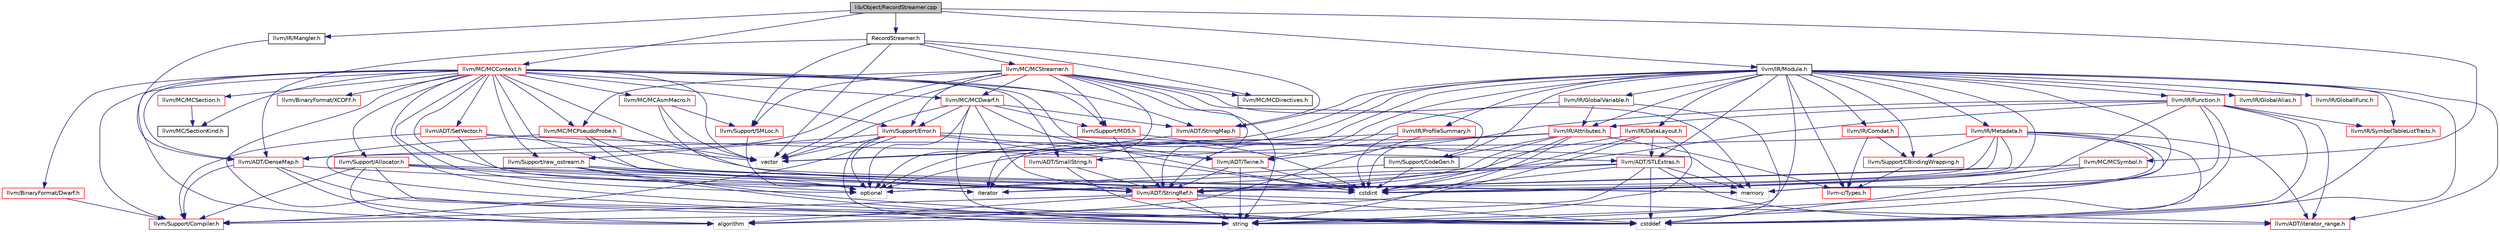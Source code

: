 digraph "lib/Object/RecordStreamer.cpp"
{
 // LATEX_PDF_SIZE
  bgcolor="transparent";
  edge [fontname="Helvetica",fontsize="10",labelfontname="Helvetica",labelfontsize="10"];
  node [fontname="Helvetica",fontsize="10",shape=record];
  Node1 [label="lib/Object/RecordStreamer.cpp",height=0.2,width=0.4,color="black", fillcolor="grey75", style="filled", fontcolor="black",tooltip=" "];
  Node1 -> Node2 [color="midnightblue",fontsize="10",style="solid",fontname="Helvetica"];
  Node2 [label="RecordStreamer.h",height=0.2,width=0.4,color="black",URL="$RecordStreamer_8h.html",tooltip=" "];
  Node2 -> Node3 [color="midnightblue",fontsize="10",style="solid",fontname="Helvetica"];
  Node3 [label="llvm/ADT/DenseMap.h",height=0.2,width=0.4,color="red",URL="$DenseMap_8h.html",tooltip=" "];
  Node3 -> Node15 [color="midnightblue",fontsize="10",style="solid",fontname="Helvetica"];
  Node15 [label="llvm/Support/Compiler.h",height=0.2,width=0.4,color="red",URL="$Compiler_8h.html",tooltip=" "];
  Node3 -> Node34 [color="midnightblue",fontsize="10",style="solid",fontname="Helvetica"];
  Node34 [label="algorithm",height=0.2,width=0.4,color="grey75",tooltip=" "];
  Node3 -> Node6 [color="midnightblue",fontsize="10",style="solid",fontname="Helvetica"];
  Node6 [label="cstddef",height=0.2,width=0.4,color="grey75",tooltip=" "];
  Node3 -> Node36 [color="midnightblue",fontsize="10",style="solid",fontname="Helvetica"];
  Node36 [label="iterator",height=0.2,width=0.4,color="grey75",tooltip=" "];
  Node2 -> Node38 [color="midnightblue",fontsize="10",style="solid",fontname="Helvetica"];
  Node38 [label="llvm/ADT/StringMap.h",height=0.2,width=0.4,color="red",URL="$ADT_2StringMap_8h.html",tooltip=" "];
  Node38 -> Node36 [color="midnightblue",fontsize="10",style="solid",fontname="Helvetica"];
  Node2 -> Node49 [color="midnightblue",fontsize="10",style="solid",fontname="Helvetica"];
  Node49 [label="llvm/MC/MCDirectives.h",height=0.2,width=0.4,color="black",URL="$MCDirectives_8h.html",tooltip=" "];
  Node2 -> Node50 [color="midnightblue",fontsize="10",style="solid",fontname="Helvetica"];
  Node50 [label="llvm/MC/MCStreamer.h",height=0.2,width=0.4,color="red",URL="$MCStreamer_8h.html",tooltip=" "];
  Node50 -> Node3 [color="midnightblue",fontsize="10",style="solid",fontname="Helvetica"];
  Node50 -> Node40 [color="midnightblue",fontsize="10",style="solid",fontname="Helvetica"];
  Node40 [label="llvm/ADT/StringRef.h",height=0.2,width=0.4,color="red",URL="$StringRef_8h.html",tooltip=" "];
  Node40 -> Node44 [color="midnightblue",fontsize="10",style="solid",fontname="Helvetica"];
  Node44 [label="llvm/ADT/iterator_range.h",height=0.2,width=0.4,color="red",URL="$iterator__range_8h.html",tooltip=" "];
  Node40 -> Node15 [color="midnightblue",fontsize="10",style="solid",fontname="Helvetica"];
  Node40 -> Node34 [color="midnightblue",fontsize="10",style="solid",fontname="Helvetica"];
  Node40 -> Node6 [color="midnightblue",fontsize="10",style="solid",fontname="Helvetica"];
  Node40 -> Node45 [color="midnightblue",fontsize="10",style="solid",fontname="Helvetica"];
  Node45 [label="string",height=0.2,width=0.4,color="grey75",tooltip=" "];
  Node50 -> Node49 [color="midnightblue",fontsize="10",style="solid",fontname="Helvetica"];
  Node50 -> Node62 [color="midnightblue",fontsize="10",style="solid",fontname="Helvetica"];
  Node62 [label="llvm/MC/MCDwarf.h",height=0.2,width=0.4,color="red",URL="$MCDwarf_8h.html",tooltip=" "];
  Node62 -> Node38 [color="midnightblue",fontsize="10",style="solid",fontname="Helvetica"];
  Node62 -> Node40 [color="midnightblue",fontsize="10",style="solid",fontname="Helvetica"];
  Node62 -> Node67 [color="midnightblue",fontsize="10",style="solid",fontname="Helvetica"];
  Node67 [label="llvm/Support/Error.h",height=0.2,width=0.4,color="red",URL="$Support_2Error_8h.html",tooltip=" "];
  Node67 -> Node74 [color="midnightblue",fontsize="10",style="solid",fontname="Helvetica"];
  Node74 [label="llvm/ADT/Twine.h",height=0.2,width=0.4,color="red",URL="$Twine_8h.html",tooltip=" "];
  Node74 -> Node40 [color="midnightblue",fontsize="10",style="solid",fontname="Helvetica"];
  Node74 -> Node7 [color="midnightblue",fontsize="10",style="solid",fontname="Helvetica"];
  Node7 [label="cstdint",height=0.2,width=0.4,color="grey75",tooltip=" "];
  Node74 -> Node45 [color="midnightblue",fontsize="10",style="solid",fontname="Helvetica"];
  Node67 -> Node15 [color="midnightblue",fontsize="10",style="solid",fontname="Helvetica"];
  Node67 -> Node80 [color="midnightblue",fontsize="10",style="solid",fontname="Helvetica"];
  Node80 [label="llvm/Support/raw_ostream.h",height=0.2,width=0.4,color="red",URL="$raw__ostream_8h.html",tooltip=" "];
  Node80 -> Node40 [color="midnightblue",fontsize="10",style="solid",fontname="Helvetica"];
  Node80 -> Node6 [color="midnightblue",fontsize="10",style="solid",fontname="Helvetica"];
  Node80 -> Node7 [color="midnightblue",fontsize="10",style="solid",fontname="Helvetica"];
  Node80 -> Node43 [color="midnightblue",fontsize="10",style="solid",fontname="Helvetica"];
  Node43 [label="optional",height=0.2,width=0.4,color="grey75",tooltip=" "];
  Node80 -> Node45 [color="midnightblue",fontsize="10",style="solid",fontname="Helvetica"];
  Node67 -> Node7 [color="midnightblue",fontsize="10",style="solid",fontname="Helvetica"];
  Node67 -> Node57 [color="midnightblue",fontsize="10",style="solid",fontname="Helvetica"];
  Node57 [label="memory",height=0.2,width=0.4,color="grey75",tooltip=" "];
  Node67 -> Node43 [color="midnightblue",fontsize="10",style="solid",fontname="Helvetica"];
  Node67 -> Node45 [color="midnightblue",fontsize="10",style="solid",fontname="Helvetica"];
  Node67 -> Node61 [color="midnightblue",fontsize="10",style="solid",fontname="Helvetica"];
  Node61 [label="vector",height=0.2,width=0.4,color="grey75",tooltip=" "];
  Node62 -> Node81 [color="midnightblue",fontsize="10",style="solid",fontname="Helvetica"];
  Node81 [label="llvm/Support/MD5.h",height=0.2,width=0.4,color="red",URL="$MD5_8h.html",tooltip=" "];
  Node81 -> Node40 [color="midnightblue",fontsize="10",style="solid",fontname="Helvetica"];
  Node81 -> Node7 [color="midnightblue",fontsize="10",style="solid",fontname="Helvetica"];
  Node62 -> Node7 [color="midnightblue",fontsize="10",style="solid",fontname="Helvetica"];
  Node62 -> Node43 [color="midnightblue",fontsize="10",style="solid",fontname="Helvetica"];
  Node62 -> Node45 [color="midnightblue",fontsize="10",style="solid",fontname="Helvetica"];
  Node62 -> Node61 [color="midnightblue",fontsize="10",style="solid",fontname="Helvetica"];
  Node50 -> Node88 [color="midnightblue",fontsize="10",style="solid",fontname="Helvetica"];
  Node88 [label="llvm/MC/MCPseudoProbe.h",height=0.2,width=0.4,color="red",URL="$MCPseudoProbe_8h.html",tooltip=" "];
  Node88 -> Node40 [color="midnightblue",fontsize="10",style="solid",fontname="Helvetica"];
  Node88 -> Node57 [color="midnightblue",fontsize="10",style="solid",fontname="Helvetica"];
  Node88 -> Node45 [color="midnightblue",fontsize="10",style="solid",fontname="Helvetica"];
  Node88 -> Node61 [color="midnightblue",fontsize="10",style="solid",fontname="Helvetica"];
  Node50 -> Node67 [color="midnightblue",fontsize="10",style="solid",fontname="Helvetica"];
  Node50 -> Node81 [color="midnightblue",fontsize="10",style="solid",fontname="Helvetica"];
  Node50 -> Node95 [color="midnightblue",fontsize="10",style="solid",fontname="Helvetica"];
  Node95 [label="llvm/Support/SMLoc.h",height=0.2,width=0.4,color="red",URL="$SMLoc_8h.html",tooltip=" "];
  Node95 -> Node43 [color="midnightblue",fontsize="10",style="solid",fontname="Helvetica"];
  Node50 -> Node7 [color="midnightblue",fontsize="10",style="solid",fontname="Helvetica"];
  Node50 -> Node57 [color="midnightblue",fontsize="10",style="solid",fontname="Helvetica"];
  Node50 -> Node43 [color="midnightblue",fontsize="10",style="solid",fontname="Helvetica"];
  Node50 -> Node45 [color="midnightblue",fontsize="10",style="solid",fontname="Helvetica"];
  Node50 -> Node61 [color="midnightblue",fontsize="10",style="solid",fontname="Helvetica"];
  Node2 -> Node95 [color="midnightblue",fontsize="10",style="solid",fontname="Helvetica"];
  Node2 -> Node61 [color="midnightblue",fontsize="10",style="solid",fontname="Helvetica"];
  Node1 -> Node103 [color="midnightblue",fontsize="10",style="solid",fontname="Helvetica"];
  Node103 [label="llvm/IR/Mangler.h",height=0.2,width=0.4,color="black",URL="$Mangler_8h.html",tooltip=" "];
  Node103 -> Node3 [color="midnightblue",fontsize="10",style="solid",fontname="Helvetica"];
  Node1 -> Node104 [color="midnightblue",fontsize="10",style="solid",fontname="Helvetica"];
  Node104 [label="llvm/IR/Module.h",height=0.2,width=0.4,color="black",URL="$Module_8h.html",tooltip=" "];
  Node104 -> Node105 [color="midnightblue",fontsize="10",style="solid",fontname="Helvetica"];
  Node105 [label="llvm-c/Types.h",height=0.2,width=0.4,color="red",URL="$Types_8h.html",tooltip=" "];
  Node104 -> Node58 [color="midnightblue",fontsize="10",style="solid",fontname="Helvetica"];
  Node58 [label="llvm/ADT/STLExtras.h",height=0.2,width=0.4,color="red",URL="$STLExtras_8h.html",tooltip=" "];
  Node58 -> Node44 [color="midnightblue",fontsize="10",style="solid",fontname="Helvetica"];
  Node58 -> Node34 [color="midnightblue",fontsize="10",style="solid",fontname="Helvetica"];
  Node58 -> Node6 [color="midnightblue",fontsize="10",style="solid",fontname="Helvetica"];
  Node58 -> Node7 [color="midnightblue",fontsize="10",style="solid",fontname="Helvetica"];
  Node58 -> Node36 [color="midnightblue",fontsize="10",style="solid",fontname="Helvetica"];
  Node58 -> Node57 [color="midnightblue",fontsize="10",style="solid",fontname="Helvetica"];
  Node58 -> Node43 [color="midnightblue",fontsize="10",style="solid",fontname="Helvetica"];
  Node104 -> Node38 [color="midnightblue",fontsize="10",style="solid",fontname="Helvetica"];
  Node104 -> Node40 [color="midnightblue",fontsize="10",style="solid",fontname="Helvetica"];
  Node104 -> Node44 [color="midnightblue",fontsize="10",style="solid",fontname="Helvetica"];
  Node104 -> Node106 [color="midnightblue",fontsize="10",style="solid",fontname="Helvetica"];
  Node106 [label="llvm/IR/Attributes.h",height=0.2,width=0.4,color="red",URL="$Attributes_8h.html",tooltip=" "];
  Node106 -> Node105 [color="midnightblue",fontsize="10",style="solid",fontname="Helvetica"];
  Node106 -> Node73 [color="midnightblue",fontsize="10",style="solid",fontname="Helvetica"];
  Node73 [label="llvm/ADT/SmallString.h",height=0.2,width=0.4,color="red",URL="$SmallString_8h.html",tooltip=" "];
  Node73 -> Node40 [color="midnightblue",fontsize="10",style="solid",fontname="Helvetica"];
  Node73 -> Node6 [color="midnightblue",fontsize="10",style="solid",fontname="Helvetica"];
  Node106 -> Node40 [color="midnightblue",fontsize="10",style="solid",fontname="Helvetica"];
  Node106 -> Node108 [color="midnightblue",fontsize="10",style="solid",fontname="Helvetica"];
  Node108 [label="llvm/Support/CodeGen.h",height=0.2,width=0.4,color="black",URL="$CodeGen_8h.html",tooltip=" "];
  Node108 -> Node7 [color="midnightblue",fontsize="10",style="solid",fontname="Helvetica"];
  Node108 -> Node43 [color="midnightblue",fontsize="10",style="solid",fontname="Helvetica"];
  Node106 -> Node7 [color="midnightblue",fontsize="10",style="solid",fontname="Helvetica"];
  Node106 -> Node43 [color="midnightblue",fontsize="10",style="solid",fontname="Helvetica"];
  Node106 -> Node45 [color="midnightblue",fontsize="10",style="solid",fontname="Helvetica"];
  Node104 -> Node112 [color="midnightblue",fontsize="10",style="solid",fontname="Helvetica"];
  Node112 [label="llvm/IR/Comdat.h",height=0.2,width=0.4,color="red",URL="$IR_2Comdat_8h.html",tooltip=" "];
  Node112 -> Node105 [color="midnightblue",fontsize="10",style="solid",fontname="Helvetica"];
  Node112 -> Node114 [color="midnightblue",fontsize="10",style="solid",fontname="Helvetica"];
  Node114 [label="llvm/Support/CBindingWrapping.h",height=0.2,width=0.4,color="red",URL="$CBindingWrapping_8h.html",tooltip=" "];
  Node114 -> Node105 [color="midnightblue",fontsize="10",style="solid",fontname="Helvetica"];
  Node104 -> Node116 [color="midnightblue",fontsize="10",style="solid",fontname="Helvetica"];
  Node116 [label="llvm/IR/DataLayout.h",height=0.2,width=0.4,color="red",URL="$DataLayout_8h.html",tooltip=" "];
  Node116 -> Node58 [color="midnightblue",fontsize="10",style="solid",fontname="Helvetica"];
  Node116 -> Node40 [color="midnightblue",fontsize="10",style="solid",fontname="Helvetica"];
  Node116 -> Node15 [color="midnightblue",fontsize="10",style="solid",fontname="Helvetica"];
  Node116 -> Node7 [color="midnightblue",fontsize="10",style="solid",fontname="Helvetica"];
  Node116 -> Node45 [color="midnightblue",fontsize="10",style="solid",fontname="Helvetica"];
  Node104 -> Node121 [color="midnightblue",fontsize="10",style="solid",fontname="Helvetica"];
  Node121 [label="llvm/IR/Function.h",height=0.2,width=0.4,color="red",URL="$Function_8h.html",tooltip=" "];
  Node121 -> Node40 [color="midnightblue",fontsize="10",style="solid",fontname="Helvetica"];
  Node121 -> Node74 [color="midnightblue",fontsize="10",style="solid",fontname="Helvetica"];
  Node121 -> Node44 [color="midnightblue",fontsize="10",style="solid",fontname="Helvetica"];
  Node121 -> Node106 [color="midnightblue",fontsize="10",style="solid",fontname="Helvetica"];
  Node121 -> Node147 [color="midnightblue",fontsize="10",style="solid",fontname="Helvetica"];
  Node147 [label="llvm/IR/SymbolTableListTraits.h",height=0.2,width=0.4,color="red",URL="$SymbolTableListTraits_8h.html",tooltip=" "];
  Node147 -> Node6 [color="midnightblue",fontsize="10",style="solid",fontname="Helvetica"];
  Node121 -> Node6 [color="midnightblue",fontsize="10",style="solid",fontname="Helvetica"];
  Node121 -> Node7 [color="midnightblue",fontsize="10",style="solid",fontname="Helvetica"];
  Node121 -> Node57 [color="midnightblue",fontsize="10",style="solid",fontname="Helvetica"];
  Node121 -> Node45 [color="midnightblue",fontsize="10",style="solid",fontname="Helvetica"];
  Node104 -> Node154 [color="midnightblue",fontsize="10",style="solid",fontname="Helvetica"];
  Node154 [label="llvm/IR/GlobalAlias.h",height=0.2,width=0.4,color="red",URL="$GlobalAlias_8h.html",tooltip=" "];
  Node104 -> Node155 [color="midnightblue",fontsize="10",style="solid",fontname="Helvetica"];
  Node155 [label="llvm/IR/GlobalIFunc.h",height=0.2,width=0.4,color="red",URL="$GlobalIFunc_8h.html",tooltip=" "];
  Node104 -> Node156 [color="midnightblue",fontsize="10",style="solid",fontname="Helvetica"];
  Node156 [label="llvm/IR/GlobalVariable.h",height=0.2,width=0.4,color="red",URL="$GlobalVariable_8h.html",tooltip=" "];
  Node156 -> Node74 [color="midnightblue",fontsize="10",style="solid",fontname="Helvetica"];
  Node156 -> Node106 [color="midnightblue",fontsize="10",style="solid",fontname="Helvetica"];
  Node156 -> Node6 [color="midnightblue",fontsize="10",style="solid",fontname="Helvetica"];
  Node104 -> Node139 [color="midnightblue",fontsize="10",style="solid",fontname="Helvetica"];
  Node139 [label="llvm/IR/Metadata.h",height=0.2,width=0.4,color="red",URL="$Metadata_8h.html",tooltip=" "];
  Node139 -> Node3 [color="midnightblue",fontsize="10",style="solid",fontname="Helvetica"];
  Node139 -> Node40 [color="midnightblue",fontsize="10",style="solid",fontname="Helvetica"];
  Node139 -> Node44 [color="midnightblue",fontsize="10",style="solid",fontname="Helvetica"];
  Node139 -> Node114 [color="midnightblue",fontsize="10",style="solid",fontname="Helvetica"];
  Node139 -> Node6 [color="midnightblue",fontsize="10",style="solid",fontname="Helvetica"];
  Node139 -> Node7 [color="midnightblue",fontsize="10",style="solid",fontname="Helvetica"];
  Node139 -> Node36 [color="midnightblue",fontsize="10",style="solid",fontname="Helvetica"];
  Node139 -> Node57 [color="midnightblue",fontsize="10",style="solid",fontname="Helvetica"];
  Node139 -> Node45 [color="midnightblue",fontsize="10",style="solid",fontname="Helvetica"];
  Node104 -> Node157 [color="midnightblue",fontsize="10",style="solid",fontname="Helvetica"];
  Node157 [label="llvm/IR/ProfileSummary.h",height=0.2,width=0.4,color="red",URL="$ProfileSummary_8h.html",tooltip=" "];
  Node157 -> Node34 [color="midnightblue",fontsize="10",style="solid",fontname="Helvetica"];
  Node157 -> Node7 [color="midnightblue",fontsize="10",style="solid",fontname="Helvetica"];
  Node157 -> Node61 [color="midnightblue",fontsize="10",style="solid",fontname="Helvetica"];
  Node104 -> Node147 [color="midnightblue",fontsize="10",style="solid",fontname="Helvetica"];
  Node104 -> Node114 [color="midnightblue",fontsize="10",style="solid",fontname="Helvetica"];
  Node104 -> Node108 [color="midnightblue",fontsize="10",style="solid",fontname="Helvetica"];
  Node104 -> Node6 [color="midnightblue",fontsize="10",style="solid",fontname="Helvetica"];
  Node104 -> Node7 [color="midnightblue",fontsize="10",style="solid",fontname="Helvetica"];
  Node104 -> Node36 [color="midnightblue",fontsize="10",style="solid",fontname="Helvetica"];
  Node104 -> Node57 [color="midnightblue",fontsize="10",style="solid",fontname="Helvetica"];
  Node104 -> Node43 [color="midnightblue",fontsize="10",style="solid",fontname="Helvetica"];
  Node104 -> Node45 [color="midnightblue",fontsize="10",style="solid",fontname="Helvetica"];
  Node104 -> Node61 [color="midnightblue",fontsize="10",style="solid",fontname="Helvetica"];
  Node1 -> Node158 [color="midnightblue",fontsize="10",style="solid",fontname="Helvetica"];
  Node158 [label="llvm/MC/MCContext.h",height=0.2,width=0.4,color="red",URL="$MCContext_8h.html",tooltip=" "];
  Node158 -> Node3 [color="midnightblue",fontsize="10",style="solid",fontname="Helvetica"];
  Node158 -> Node159 [color="midnightblue",fontsize="10",style="solid",fontname="Helvetica"];
  Node159 [label="llvm/ADT/SetVector.h",height=0.2,width=0.4,color="red",URL="$SetVector_8h.html",tooltip=" "];
  Node159 -> Node58 [color="midnightblue",fontsize="10",style="solid",fontname="Helvetica"];
  Node159 -> Node15 [color="midnightblue",fontsize="10",style="solid",fontname="Helvetica"];
  Node159 -> Node36 [color="midnightblue",fontsize="10",style="solid",fontname="Helvetica"];
  Node159 -> Node61 [color="midnightblue",fontsize="10",style="solid",fontname="Helvetica"];
  Node158 -> Node73 [color="midnightblue",fontsize="10",style="solid",fontname="Helvetica"];
  Node158 -> Node38 [color="midnightblue",fontsize="10",style="solid",fontname="Helvetica"];
  Node158 -> Node40 [color="midnightblue",fontsize="10",style="solid",fontname="Helvetica"];
  Node158 -> Node74 [color="midnightblue",fontsize="10",style="solid",fontname="Helvetica"];
  Node158 -> Node160 [color="midnightblue",fontsize="10",style="solid",fontname="Helvetica"];
  Node160 [label="llvm/BinaryFormat/Dwarf.h",height=0.2,width=0.4,color="red",URL="$Dwarf_8h.html",tooltip=" "];
  Node160 -> Node15 [color="midnightblue",fontsize="10",style="solid",fontname="Helvetica"];
  Node158 -> Node164 [color="midnightblue",fontsize="10",style="solid",fontname="Helvetica"];
  Node164 [label="llvm/BinaryFormat/XCOFF.h",height=0.2,width=0.4,color="red",URL="$XCOFF_8h.html",tooltip=" "];
  Node158 -> Node165 [color="midnightblue",fontsize="10",style="solid",fontname="Helvetica"];
  Node165 [label="llvm/MC/MCAsmMacro.h",height=0.2,width=0.4,color="red",URL="$MCAsmMacro_8h.html",tooltip=" "];
  Node165 -> Node40 [color="midnightblue",fontsize="10",style="solid",fontname="Helvetica"];
  Node165 -> Node95 [color="midnightblue",fontsize="10",style="solid",fontname="Helvetica"];
  Node165 -> Node61 [color="midnightblue",fontsize="10",style="solid",fontname="Helvetica"];
  Node158 -> Node62 [color="midnightblue",fontsize="10",style="solid",fontname="Helvetica"];
  Node158 -> Node88 [color="midnightblue",fontsize="10",style="solid",fontname="Helvetica"];
  Node158 -> Node166 [color="midnightblue",fontsize="10",style="solid",fontname="Helvetica"];
  Node166 [label="llvm/MC/MCSection.h",height=0.2,width=0.4,color="red",URL="$MCSection_8h.html",tooltip=" "];
  Node166 -> Node170 [color="midnightblue",fontsize="10",style="solid",fontname="Helvetica"];
  Node170 [label="llvm/MC/SectionKind.h",height=0.2,width=0.4,color="black",URL="$SectionKind_8h.html",tooltip=" "];
  Node158 -> Node170 [color="midnightblue",fontsize="10",style="solid",fontname="Helvetica"];
  Node158 -> Node85 [color="midnightblue",fontsize="10",style="solid",fontname="Helvetica"];
  Node85 [label="llvm/Support/Allocator.h",height=0.2,width=0.4,color="red",URL="$Allocator_8h.html",tooltip=" "];
  Node85 -> Node15 [color="midnightblue",fontsize="10",style="solid",fontname="Helvetica"];
  Node85 -> Node34 [color="midnightblue",fontsize="10",style="solid",fontname="Helvetica"];
  Node85 -> Node6 [color="midnightblue",fontsize="10",style="solid",fontname="Helvetica"];
  Node85 -> Node7 [color="midnightblue",fontsize="10",style="solid",fontname="Helvetica"];
  Node85 -> Node36 [color="midnightblue",fontsize="10",style="solid",fontname="Helvetica"];
  Node85 -> Node43 [color="midnightblue",fontsize="10",style="solid",fontname="Helvetica"];
  Node158 -> Node15 [color="midnightblue",fontsize="10",style="solid",fontname="Helvetica"];
  Node158 -> Node67 [color="midnightblue",fontsize="10",style="solid",fontname="Helvetica"];
  Node158 -> Node81 [color="midnightblue",fontsize="10",style="solid",fontname="Helvetica"];
  Node158 -> Node80 [color="midnightblue",fontsize="10",style="solid",fontname="Helvetica"];
  Node158 -> Node34 [color="midnightblue",fontsize="10",style="solid",fontname="Helvetica"];
  Node158 -> Node6 [color="midnightblue",fontsize="10",style="solid",fontname="Helvetica"];
  Node158 -> Node7 [color="midnightblue",fontsize="10",style="solid",fontname="Helvetica"];
  Node158 -> Node57 [color="midnightblue",fontsize="10",style="solid",fontname="Helvetica"];
  Node158 -> Node43 [color="midnightblue",fontsize="10",style="solid",fontname="Helvetica"];
  Node158 -> Node45 [color="midnightblue",fontsize="10",style="solid",fontname="Helvetica"];
  Node158 -> Node61 [color="midnightblue",fontsize="10",style="solid",fontname="Helvetica"];
  Node1 -> Node171 [color="midnightblue",fontsize="10",style="solid",fontname="Helvetica"];
  Node171 [label="llvm/MC/MCSymbol.h",height=0.2,width=0.4,color="red",URL="$MCSymbol_8h.html",tooltip=" "];
  Node171 -> Node40 [color="midnightblue",fontsize="10",style="solid",fontname="Helvetica"];
  Node171 -> Node6 [color="midnightblue",fontsize="10",style="solid",fontname="Helvetica"];
  Node171 -> Node7 [color="midnightblue",fontsize="10",style="solid",fontname="Helvetica"];
}
